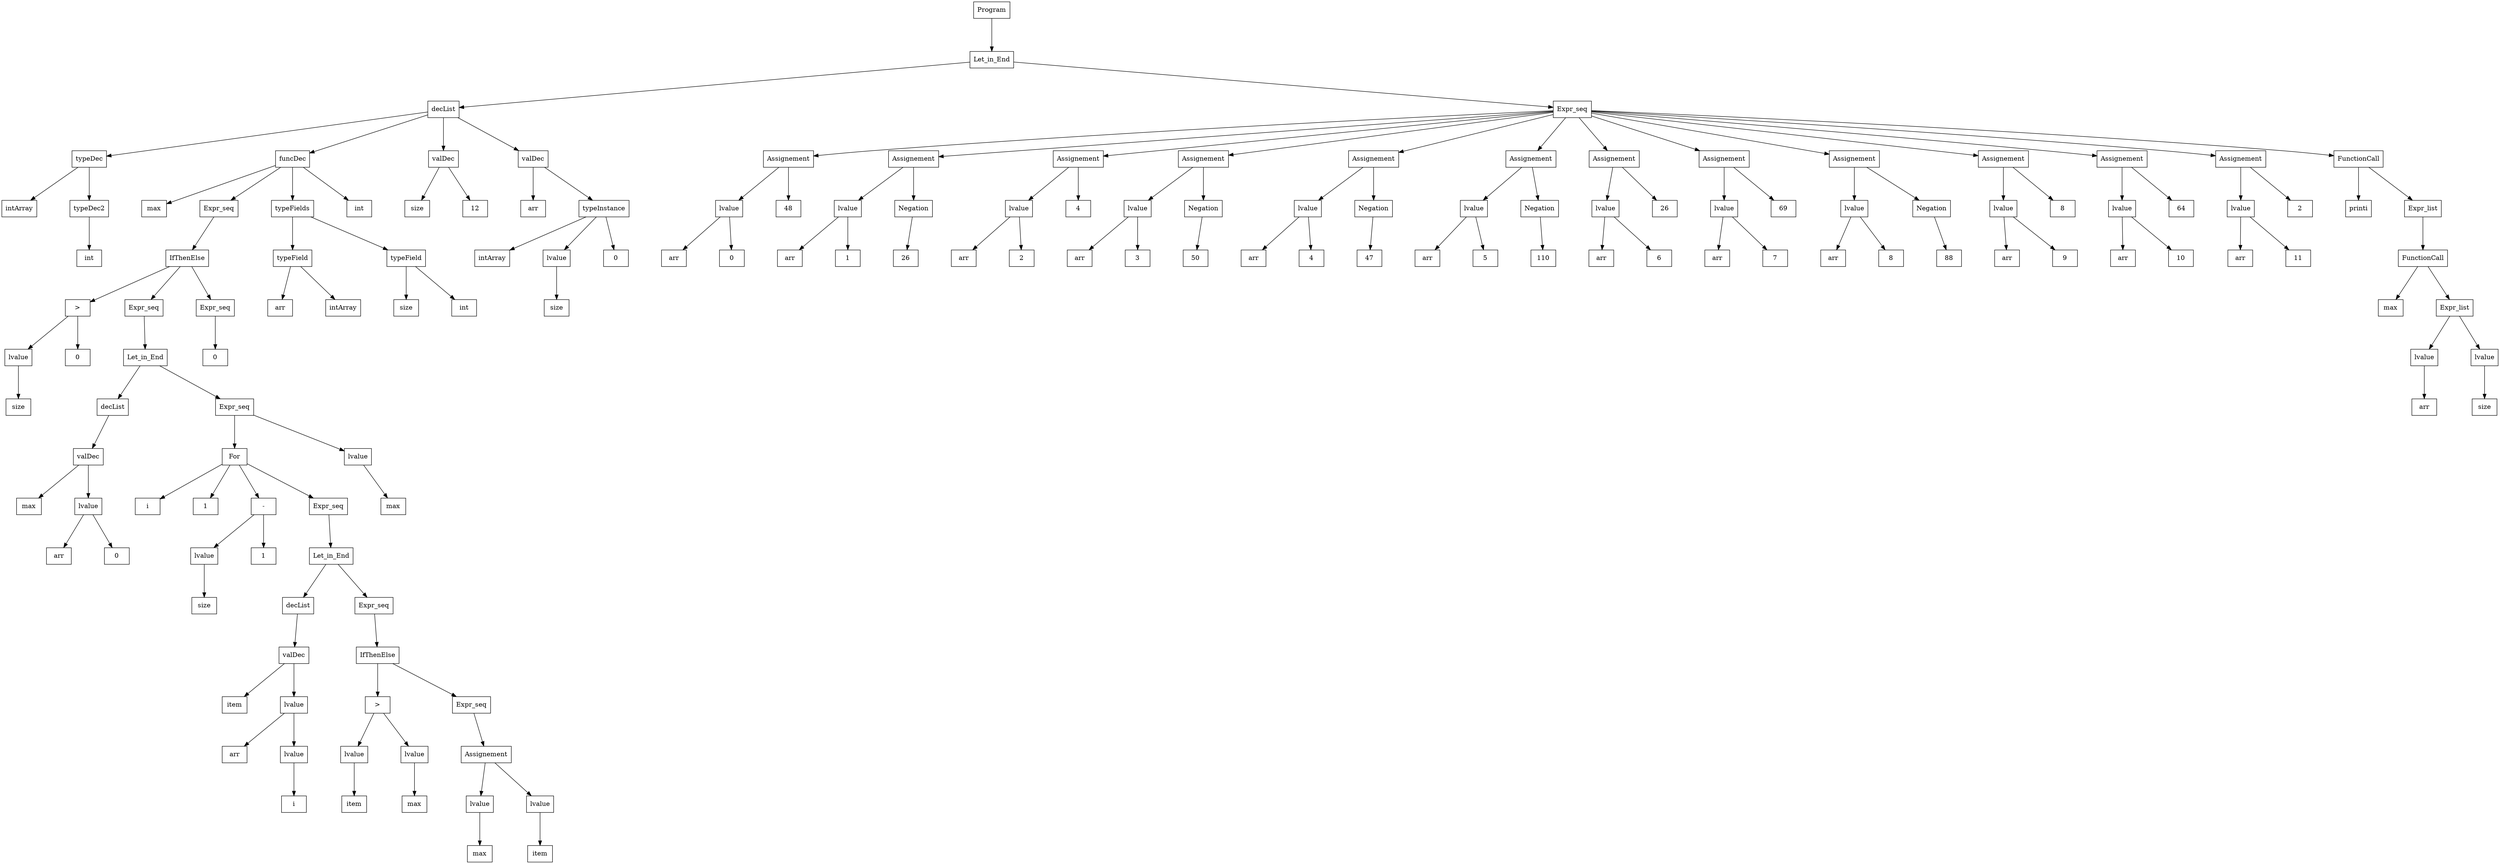 digraph "ast"{

	nodesep=1;
	ranksep=1;

	N2 [label="decList", shape="box"];
	N3 [label="typeDec", shape="box"];
	N4 [label="intArray", shape="box"];
	N5 [label="typeDec2", shape="box"];
	N6 [label="int", shape="box"];
	N7 [label="funcDec", shape="box"];
	N8 [label="max", shape="box"];
	N9 [label="Expr_seq", shape="box"];
	N10 [label="IfThenElse", shape="box"];
	N12 [label="lvalue", shape="box"];
	N13 [label="size", shape="box"];
	N14 [label="0", shape="box"];
	N11 [label=">", shape="box"];
	N15 [label="Expr_seq", shape="box"];
	N17 [label="decList", shape="box"];
	N18 [label="valDec", shape="box"];
	N19 [label="max", shape="box"];
	N20 [label="lvalue", shape="box"];
	N21 [label="arr", shape="box"];
	N22 [label="0", shape="box"];
	N16 [label="Let_in_End", shape="box"];
	N23 [label="Expr_seq", shape="box"];
	N25 [label="i", shape="box"];
	N26 [label="1", shape="box"];
	N28 [label="lvalue", shape="box"];
	N29 [label="size", shape="box"];
	N30 [label="1", shape="box"];
	N27 [label="-", shape="box"];
	N31 [label="Expr_seq", shape="box"];
	N33 [label="decList", shape="box"];
	N34 [label="valDec", shape="box"];
	N35 [label="item", shape="box"];
	N36 [label="lvalue", shape="box"];
	N37 [label="arr", shape="box"];
	N38 [label="lvalue", shape="box"];
	N39 [label="i", shape="box"];
	N32 [label="Let_in_End", shape="box"];
	N40 [label="Expr_seq", shape="box"];
	N41 [label="IfThenElse", shape="box"];
	N43 [label="lvalue", shape="box"];
	N44 [label="item", shape="box"];
	N45 [label="lvalue", shape="box"];
	N46 [label="max", shape="box"];
	N42 [label=">", shape="box"];
	N47 [label="Expr_seq", shape="box"];
	N48 [label="Assignement", shape="box"];
	N49 [label="lvalue", shape="box"];
	N50 [label="max", shape="box"];
	N51 [label="lvalue", shape="box"];
	N52 [label="item", shape="box"];
	N24 [label="For", shape="box"];
	N53 [label="lvalue", shape="box"];
	N54 [label="max", shape="box"];
	N55 [label="Expr_seq", shape="box"];
	N56 [label="0", shape="box"];
	N57 [label="typeFields", shape="box"];
	N58 [label="typeField", shape="box"];
	N59 [label="arr", shape="box"];
	N60 [label="intArray", shape="box"];
	N61 [label="typeField", shape="box"];
	N62 [label="size", shape="box"];
	N63 [label="int", shape="box"];
	N64 [label="int", shape="box"];
	N65 [label="valDec", shape="box"];
	N66 [label="size", shape="box"];
	N67 [label="12", shape="box"];
	N68 [label="valDec", shape="box"];
	N69 [label="arr", shape="box"];
	N70 [label="typeInstance", shape="box"];
	N71 [label="intArray", shape="box"];
	N72 [label="lvalue", shape="box"];
	N73 [label="size", shape="box"];
	N74 [label="0", shape="box"];
	N1 [label="Let_in_End", shape="box"];
	N75 [label="Expr_seq", shape="box"];
	N76 [label="Assignement", shape="box"];
	N77 [label="lvalue", shape="box"];
	N78 [label="arr", shape="box"];
	N79 [label="0", shape="box"];
	N80 [label="48", shape="box"];
	N81 [label="Assignement", shape="box"];
	N82 [label="lvalue", shape="box"];
	N83 [label="arr", shape="box"];
	N84 [label="1", shape="box"];
	N85 [label="Negation", shape="box"];
	N86 [label="26", shape="box"];
	N87 [label="Assignement", shape="box"];
	N88 [label="lvalue", shape="box"];
	N89 [label="arr", shape="box"];
	N90 [label="2", shape="box"];
	N91 [label="4", shape="box"];
	N92 [label="Assignement", shape="box"];
	N93 [label="lvalue", shape="box"];
	N94 [label="arr", shape="box"];
	N95 [label="3", shape="box"];
	N96 [label="Negation", shape="box"];
	N97 [label="50", shape="box"];
	N98 [label="Assignement", shape="box"];
	N99 [label="lvalue", shape="box"];
	N100 [label="arr", shape="box"];
	N101 [label="4", shape="box"];
	N102 [label="Negation", shape="box"];
	N103 [label="47", shape="box"];
	N104 [label="Assignement", shape="box"];
	N105 [label="lvalue", shape="box"];
	N106 [label="arr", shape="box"];
	N107 [label="5", shape="box"];
	N108 [label="Negation", shape="box"];
	N109 [label="110", shape="box"];
	N110 [label="Assignement", shape="box"];
	N111 [label="lvalue", shape="box"];
	N112 [label="arr", shape="box"];
	N113 [label="6", shape="box"];
	N114 [label="26", shape="box"];
	N115 [label="Assignement", shape="box"];
	N116 [label="lvalue", shape="box"];
	N117 [label="arr", shape="box"];
	N118 [label="7", shape="box"];
	N119 [label="69", shape="box"];
	N120 [label="Assignement", shape="box"];
	N121 [label="lvalue", shape="box"];
	N122 [label="arr", shape="box"];
	N123 [label="8", shape="box"];
	N124 [label="Negation", shape="box"];
	N125 [label="88", shape="box"];
	N126 [label="Assignement", shape="box"];
	N127 [label="lvalue", shape="box"];
	N128 [label="arr", shape="box"];
	N129 [label="9", shape="box"];
	N130 [label="8", shape="box"];
	N131 [label="Assignement", shape="box"];
	N132 [label="lvalue", shape="box"];
	N133 [label="arr", shape="box"];
	N134 [label="10", shape="box"];
	N135 [label="64", shape="box"];
	N136 [label="Assignement", shape="box"];
	N137 [label="lvalue", shape="box"];
	N138 [label="arr", shape="box"];
	N139 [label="11", shape="box"];
	N140 [label="2", shape="box"];
	N141 [label="FunctionCall", shape="box"];
	N142 [label="printi", shape="box"];
	N143 [label="Expr_list", shape="box"];
	N144 [label="FunctionCall", shape="box"];
	N145 [label="max", shape="box"];
	N146 [label="Expr_list", shape="box"];
	N147 [label="lvalue", shape="box"];
	N148 [label="arr", shape="box"];
	N149 [label="lvalue", shape="box"];
	N150 [label="size", shape="box"];
	N0 [label="Program", shape="box"];

	N5 -> N6; 
	N3 -> N4; 
	N3 -> N5; 
	N2 -> N3; 
	N12 -> N13; 
	N11 -> N14; 
	N11 -> N12; 
	N10 -> N11; 
	N20 -> N21; 
	N20 -> N22; 
	N18 -> N19; 
	N18 -> N20; 
	N17 -> N18; 
	N16 -> N17; 
	N28 -> N29; 
	N27 -> N30; 
	N27 -> N28; 
	N36 -> N37; 
	N38 -> N39; 
	N36 -> N38; 
	N34 -> N35; 
	N34 -> N36; 
	N33 -> N34; 
	N32 -> N33; 
	N43 -> N44; 
	N45 -> N46; 
	N42 -> N45; 
	N42 -> N43; 
	N41 -> N42; 
	N49 -> N50; 
	N48 -> N49; 
	N51 -> N52; 
	N48 -> N51; 
	N47 -> N48; 
	N41 -> N47; 
	N40 -> N41; 
	N32 -> N40; 
	N31 -> N32; 
	N24 -> N25; 
	N24 -> N26; 
	N24 -> N27; 
	N24 -> N31; 
	N23 -> N24; 
	N53 -> N54; 
	N23 -> N53; 
	N16 -> N23; 
	N15 -> N16; 
	N10 -> N15; 
	N55 -> N56; 
	N10 -> N55; 
	N9 -> N10; 
	N7 -> N8; 
	N58 -> N59; 
	N58 -> N60; 
	N57 -> N58; 
	N61 -> N62; 
	N61 -> N63; 
	N57 -> N61; 
	N7 -> N57; 
	N7 -> N64; 
	N7 -> N9; 
	N2 -> N7; 
	N65 -> N66; 
	N65 -> N67; 
	N2 -> N65; 
	N70 -> N71; 
	N72 -> N73; 
	N70 -> N72; 
	N70 -> N74; 
	N68 -> N69; 
	N68 -> N70; 
	N2 -> N68; 
	N1 -> N2; 
	N77 -> N78; 
	N77 -> N79; 
	N76 -> N77; 
	N76 -> N80; 
	N75 -> N76; 
	N82 -> N83; 
	N82 -> N84; 
	N81 -> N82; 
	N85 -> N86; 
	N81 -> N85; 
	N75 -> N81; 
	N88 -> N89; 
	N88 -> N90; 
	N87 -> N88; 
	N87 -> N91; 
	N75 -> N87; 
	N93 -> N94; 
	N93 -> N95; 
	N92 -> N93; 
	N96 -> N97; 
	N92 -> N96; 
	N75 -> N92; 
	N99 -> N100; 
	N99 -> N101; 
	N98 -> N99; 
	N102 -> N103; 
	N98 -> N102; 
	N75 -> N98; 
	N105 -> N106; 
	N105 -> N107; 
	N104 -> N105; 
	N108 -> N109; 
	N104 -> N108; 
	N75 -> N104; 
	N111 -> N112; 
	N111 -> N113; 
	N110 -> N111; 
	N110 -> N114; 
	N75 -> N110; 
	N116 -> N117; 
	N116 -> N118; 
	N115 -> N116; 
	N115 -> N119; 
	N75 -> N115; 
	N121 -> N122; 
	N121 -> N123; 
	N120 -> N121; 
	N124 -> N125; 
	N120 -> N124; 
	N75 -> N120; 
	N127 -> N128; 
	N127 -> N129; 
	N126 -> N127; 
	N126 -> N130; 
	N75 -> N126; 
	N132 -> N133; 
	N132 -> N134; 
	N131 -> N132; 
	N131 -> N135; 
	N75 -> N131; 
	N137 -> N138; 
	N137 -> N139; 
	N136 -> N137; 
	N136 -> N140; 
	N75 -> N136; 
	N141 -> N142; 
	N144 -> N145; 
	N147 -> N148; 
	N146 -> N147; 
	N149 -> N150; 
	N146 -> N149; 
	N144 -> N146; 
	N143 -> N144; 
	N141 -> N143; 
	N75 -> N141; 
	N1 -> N75; 
	N0 -> N1; 
}
